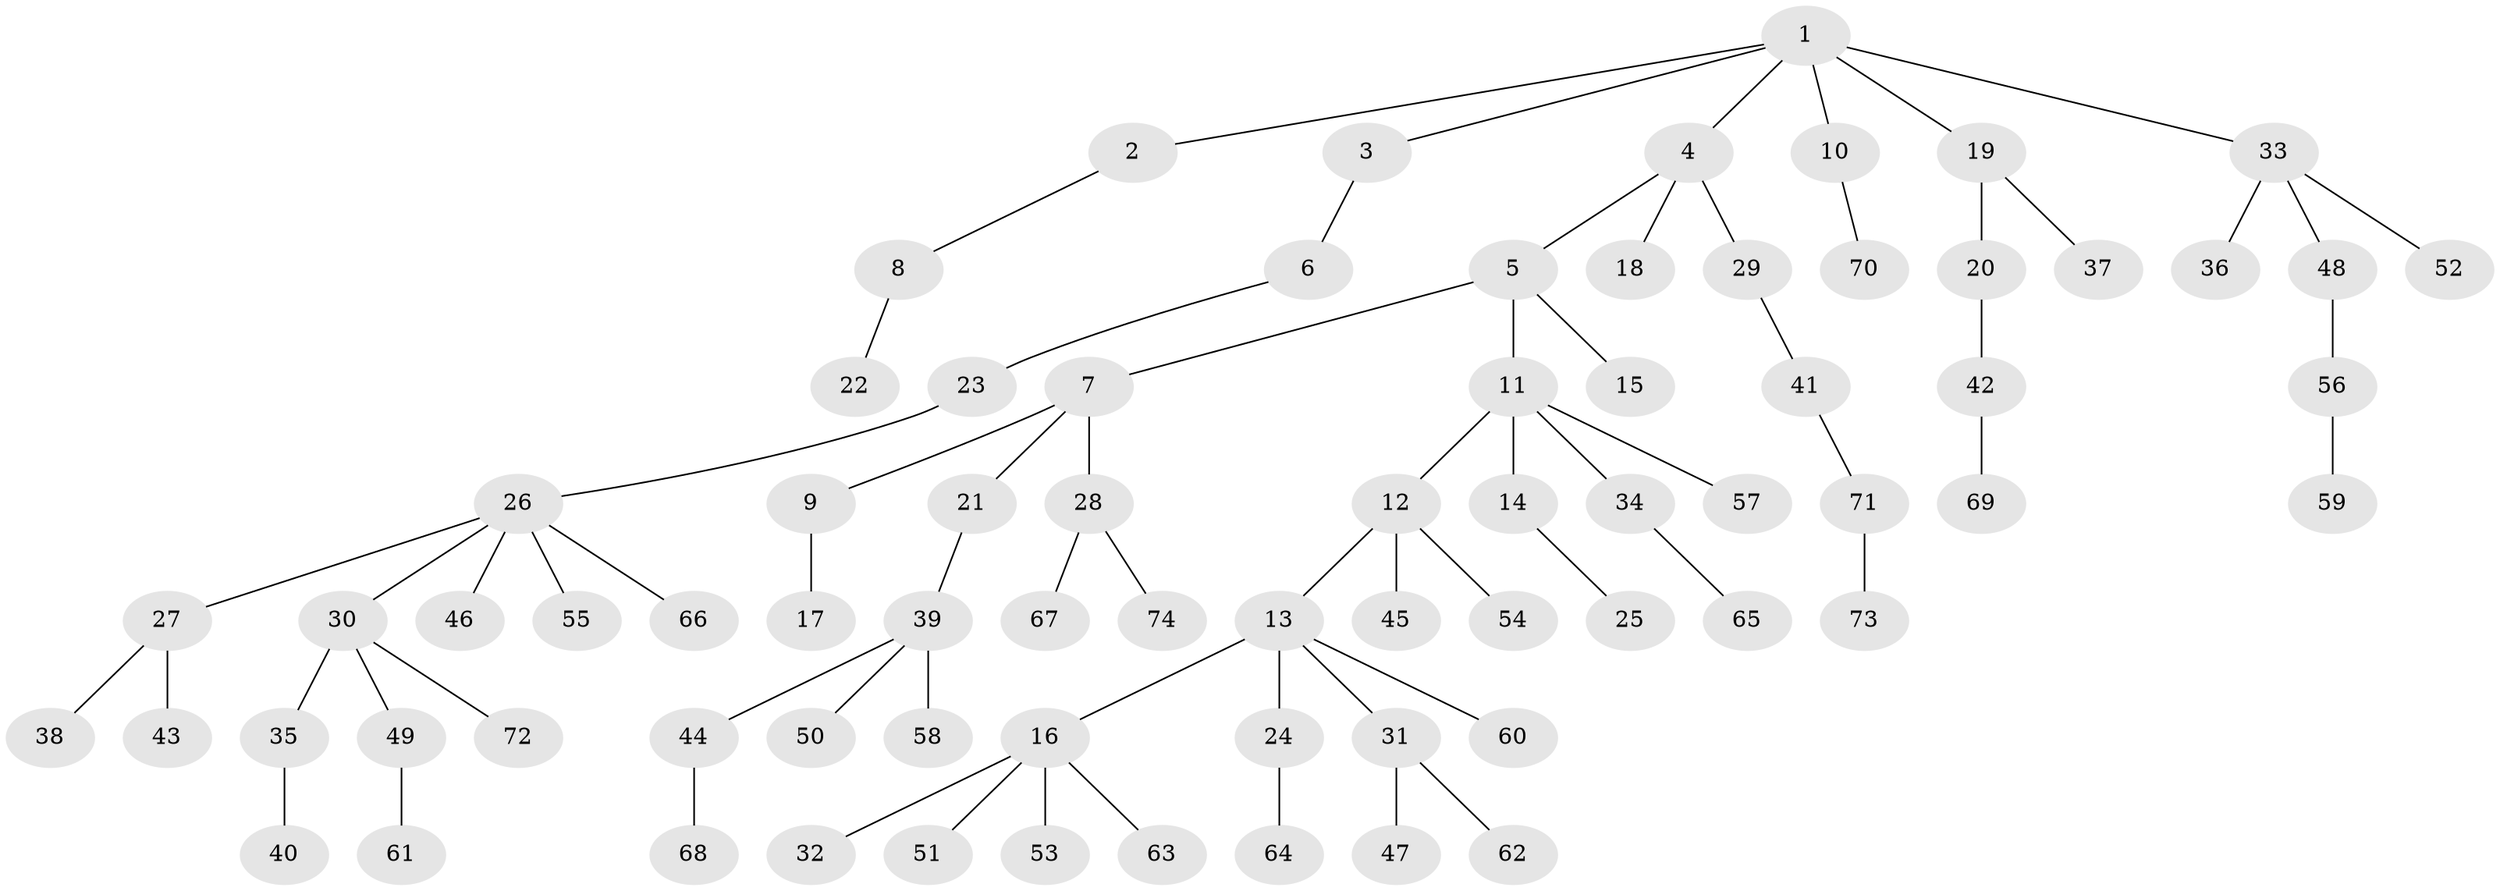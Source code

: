 // Generated by graph-tools (version 1.1) at 2025/50/03/09/25 03:50:26]
// undirected, 74 vertices, 73 edges
graph export_dot {
graph [start="1"]
  node [color=gray90,style=filled];
  1;
  2;
  3;
  4;
  5;
  6;
  7;
  8;
  9;
  10;
  11;
  12;
  13;
  14;
  15;
  16;
  17;
  18;
  19;
  20;
  21;
  22;
  23;
  24;
  25;
  26;
  27;
  28;
  29;
  30;
  31;
  32;
  33;
  34;
  35;
  36;
  37;
  38;
  39;
  40;
  41;
  42;
  43;
  44;
  45;
  46;
  47;
  48;
  49;
  50;
  51;
  52;
  53;
  54;
  55;
  56;
  57;
  58;
  59;
  60;
  61;
  62;
  63;
  64;
  65;
  66;
  67;
  68;
  69;
  70;
  71;
  72;
  73;
  74;
  1 -- 2;
  1 -- 3;
  1 -- 4;
  1 -- 10;
  1 -- 19;
  1 -- 33;
  2 -- 8;
  3 -- 6;
  4 -- 5;
  4 -- 18;
  4 -- 29;
  5 -- 7;
  5 -- 11;
  5 -- 15;
  6 -- 23;
  7 -- 9;
  7 -- 21;
  7 -- 28;
  8 -- 22;
  9 -- 17;
  10 -- 70;
  11 -- 12;
  11 -- 14;
  11 -- 34;
  11 -- 57;
  12 -- 13;
  12 -- 45;
  12 -- 54;
  13 -- 16;
  13 -- 24;
  13 -- 31;
  13 -- 60;
  14 -- 25;
  16 -- 32;
  16 -- 51;
  16 -- 53;
  16 -- 63;
  19 -- 20;
  19 -- 37;
  20 -- 42;
  21 -- 39;
  23 -- 26;
  24 -- 64;
  26 -- 27;
  26 -- 30;
  26 -- 46;
  26 -- 55;
  26 -- 66;
  27 -- 38;
  27 -- 43;
  28 -- 67;
  28 -- 74;
  29 -- 41;
  30 -- 35;
  30 -- 49;
  30 -- 72;
  31 -- 47;
  31 -- 62;
  33 -- 36;
  33 -- 48;
  33 -- 52;
  34 -- 65;
  35 -- 40;
  39 -- 44;
  39 -- 50;
  39 -- 58;
  41 -- 71;
  42 -- 69;
  44 -- 68;
  48 -- 56;
  49 -- 61;
  56 -- 59;
  71 -- 73;
}
